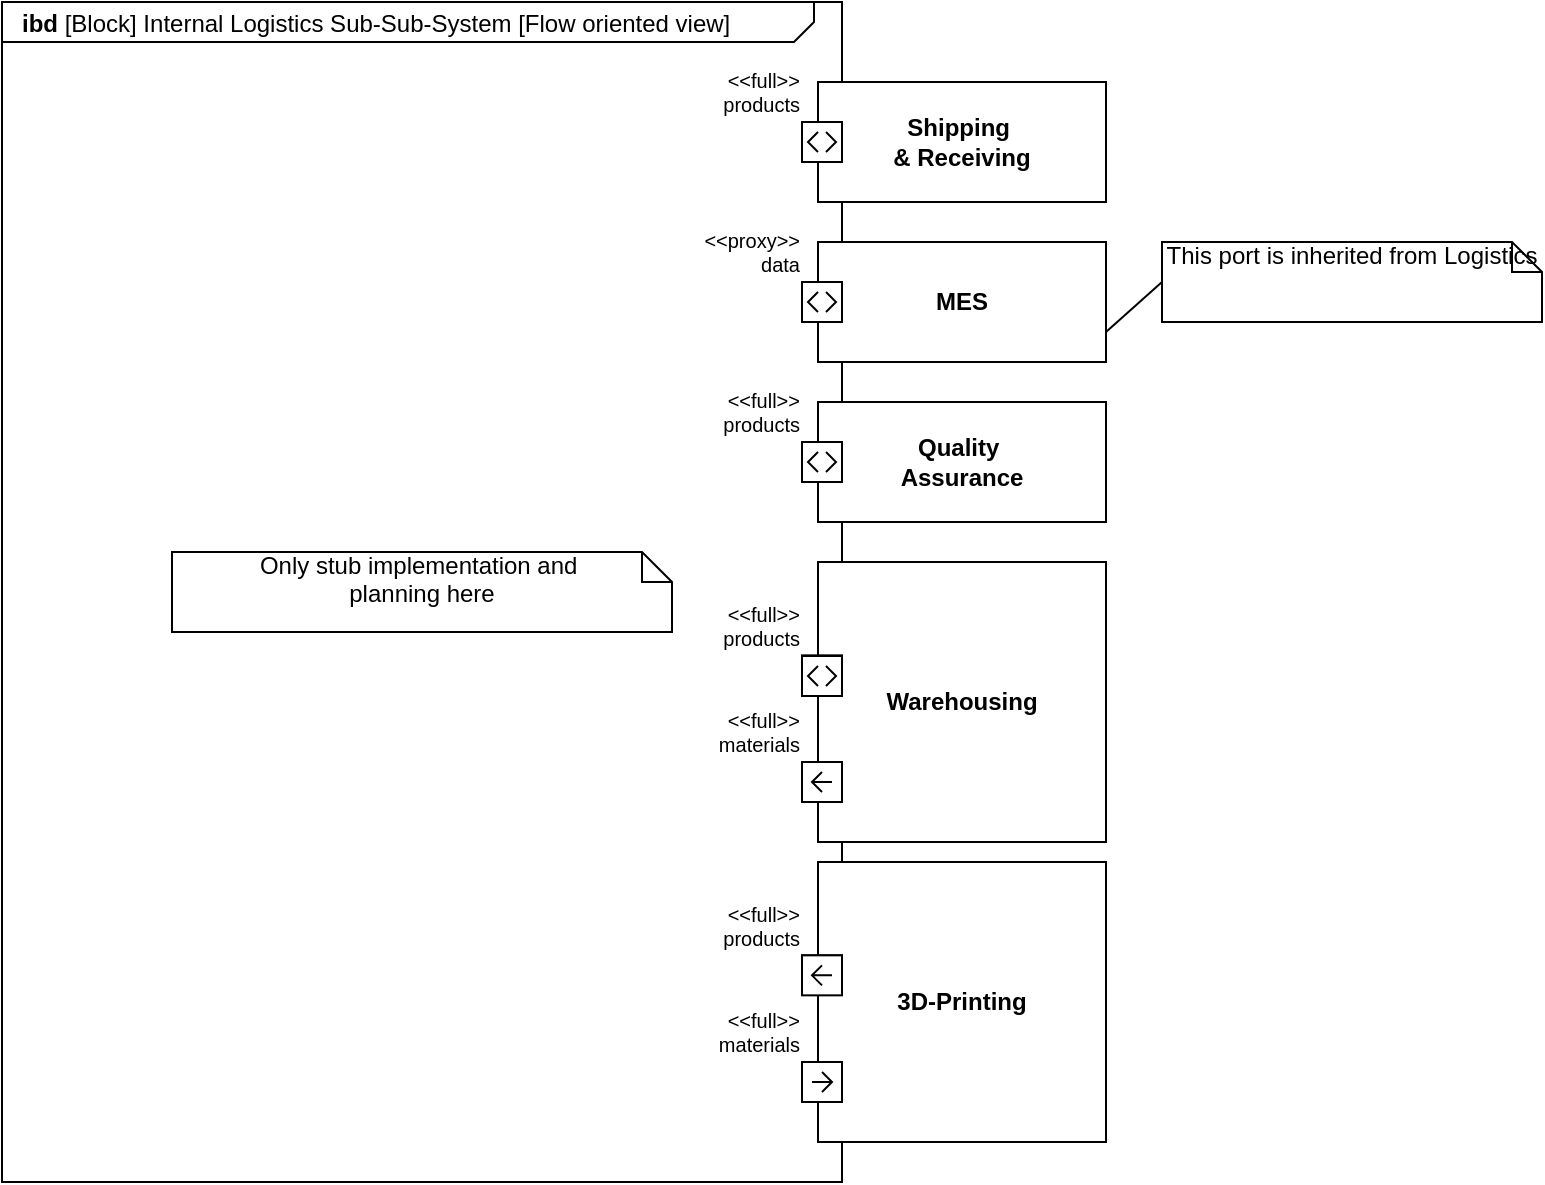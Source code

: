 <mxfile version="24.8.4">
  <diagram name="Seite-1" id="jI7MvivBW4wJyojLt8Jf">
    <mxGraphModel dx="978" dy="687" grid="1" gridSize="10" guides="1" tooltips="1" connect="1" arrows="1" fold="1" page="1" pageScale="1" pageWidth="827" pageHeight="1169" math="0" shadow="0">
      <root>
        <mxCell id="0" />
        <mxCell id="1" parent="0" />
        <mxCell id="MTa_AIZH51s-TqAGsz_J-1" value="&lt;p style=&quot;margin:0px;margin-top:4px;margin-left:10px;text-align:left;&quot;&gt;&lt;b&gt;ibd&lt;/b&gt; [Block] Internal Logistics Sub-Sub-System [Flow oriented view]&lt;br&gt;&lt;/p&gt;" style="html=1;shape=mxgraph.sysml.package;labelX=406;align=left;spacingLeft=10;overflow=fill;recursiveResize=0;" parent="1" vertex="1">
          <mxGeometry x="110" y="120" width="420" height="590" as="geometry" />
        </mxCell>
        <mxCell id="MTa_AIZH51s-TqAGsz_J-15" value="MES" style="html=1;shape=mxgraph.sysml.port1;fontStyle=1;whiteSpace=wrap;align=center;" parent="1" vertex="1">
          <mxGeometry x="510" y="240" width="160" height="60" as="geometry" />
        </mxCell>
        <mxCell id="MTa_AIZH51s-TqAGsz_J-16" value="&amp;lt;&amp;lt;proxy&amp;gt;&amp;gt;&lt;br&gt;data" style="strokeColor=inherit;fillColor=inherit;gradientColor=inherit;shape=rect;points=[[0,0.5,0]];html=1;resizable=1;align=right;verticalAlign=bottom;labelPosition=left;verticalLabelPosition=top;labelBackgroundColor=none;fontSize=10;paart=1;" parent="MTa_AIZH51s-TqAGsz_J-15" vertex="1">
          <mxGeometry y="20" width="20" height="20" as="geometry" />
        </mxCell>
        <mxCell id="MTa_AIZH51s-TqAGsz_J-40" value="" style="html=1;shape=mxgraph.sysml.port;sysMLPortType=doubleH;" parent="MTa_AIZH51s-TqAGsz_J-15" vertex="1">
          <mxGeometry y="20" width="20" height="20" as="geometry" />
        </mxCell>
        <mxCell id="MTa_AIZH51s-TqAGsz_J-17" value="&lt;div&gt;Shipping&amp;nbsp;&lt;/div&gt;&lt;div&gt;&amp;amp; Receiving&lt;/div&gt;" style="html=1;shape=mxgraph.sysml.port1;fontStyle=1;whiteSpace=wrap;align=center;" parent="1" vertex="1">
          <mxGeometry x="510" y="160" width="160" height="60" as="geometry" />
        </mxCell>
        <mxCell id="MTa_AIZH51s-TqAGsz_J-18" value="&lt;div&gt;&amp;lt;&amp;lt;full&amp;gt;&amp;gt;&lt;/div&gt;&lt;div&gt;products&lt;/div&gt;" style="strokeColor=inherit;fillColor=inherit;gradientColor=inherit;shape=rect;points=[[0,0.5,0]];html=1;resizable=1;align=right;verticalAlign=bottom;labelPosition=left;verticalLabelPosition=top;labelBackgroundColor=none;fontSize=10;paart=1;" parent="MTa_AIZH51s-TqAGsz_J-17" vertex="1">
          <mxGeometry y="20" width="20" height="20" as="geometry" />
        </mxCell>
        <mxCell id="MTa_AIZH51s-TqAGsz_J-33" value="" style="html=1;shape=mxgraph.sysml.port;sysMLPortType=doubleH;" parent="MTa_AIZH51s-TqAGsz_J-17" vertex="1">
          <mxGeometry y="20" width="20" height="20" as="geometry" />
        </mxCell>
        <mxCell id="MTa_AIZH51s-TqAGsz_J-19" value="&lt;div&gt;Quality&amp;nbsp;&lt;/div&gt;&lt;div&gt;Assurance&lt;/div&gt;" style="html=1;shape=mxgraph.sysml.port1;fontStyle=1;whiteSpace=wrap;align=center;" parent="1" vertex="1">
          <mxGeometry x="510" y="320" width="160" height="60" as="geometry" />
        </mxCell>
        <mxCell id="MTa_AIZH51s-TqAGsz_J-20" value="&lt;div&gt;&amp;lt;&amp;lt;full&amp;gt;&amp;gt;&lt;/div&gt;&lt;div&gt;products&lt;/div&gt;" style="strokeColor=inherit;fillColor=inherit;gradientColor=inherit;shape=mxgraph.sysml.port;html=1;resizable=1;align=right;verticalAlign=bottom;labelPosition=left;verticalLabelPosition=top;labelBackgroundColor=none;fontSize=10;paart=1;sysMLPortType=doubleH;" parent="MTa_AIZH51s-TqAGsz_J-19" vertex="1">
          <mxGeometry y="20" width="20" height="20" as="geometry" />
        </mxCell>
        <mxCell id="MTa_AIZH51s-TqAGsz_J-21" value="Warehousing" style="html=1;shape=mxgraph.sysml.port1;fontStyle=1;whiteSpace=wrap;align=center;" parent="1" vertex="1">
          <mxGeometry x="510" y="400" width="160" height="140" as="geometry" />
        </mxCell>
        <mxCell id="MTa_AIZH51s-TqAGsz_J-22" value="&lt;div&gt;&amp;lt;&amp;lt;full&amp;gt;&amp;gt;&lt;/div&gt;&lt;div&gt;products&lt;br&gt;&lt;/div&gt;" style="strokeColor=inherit;fillColor=inherit;gradientColor=inherit;shape=rect;points=[[0,0.5,0]];html=1;resizable=1;align=right;verticalAlign=bottom;labelPosition=left;verticalLabelPosition=top;labelBackgroundColor=none;fontSize=10;paart=1;" parent="MTa_AIZH51s-TqAGsz_J-21" vertex="1">
          <mxGeometry y="46.67" width="20" height="13.33" as="geometry" />
        </mxCell>
        <mxCell id="MTa_AIZH51s-TqAGsz_J-23" value="&lt;div&gt;&amp;lt;&amp;lt;full&amp;gt;&amp;gt;&lt;/div&gt;&lt;div&gt;materials&lt;/div&gt;" style="strokeColor=inherit;fillColor=inherit;gradientColor=inherit;shape=rect;points=[[0,0.5,0]];html=1;resizable=1;align=right;verticalAlign=bottom;labelPosition=left;verticalLabelPosition=top;labelBackgroundColor=none;fontSize=10;paart=1;" parent="MTa_AIZH51s-TqAGsz_J-21" vertex="1">
          <mxGeometry y="100" width="20" height="20" as="geometry" />
        </mxCell>
        <mxCell id="MTa_AIZH51s-TqAGsz_J-34" value="" style="html=1;shape=mxgraph.sysml.port;sysMLPortType=doubleH;" parent="MTa_AIZH51s-TqAGsz_J-21" vertex="1">
          <mxGeometry y="47" width="20" height="20" as="geometry" />
        </mxCell>
        <mxCell id="MTa_AIZH51s-TqAGsz_J-35" value="" style="html=1;shape=mxgraph.sysml.port;sysMLPortType=flowN;rotation=-90;" parent="MTa_AIZH51s-TqAGsz_J-21" vertex="1">
          <mxGeometry y="100" width="20" height="20" as="geometry" />
        </mxCell>
        <mxCell id="MTa_AIZH51s-TqAGsz_J-24" value="3D-Printing" style="html=1;shape=mxgraph.sysml.port1;fontStyle=1;whiteSpace=wrap;align=center;" parent="1" vertex="1">
          <mxGeometry x="510" y="550" width="160" height="140" as="geometry" />
        </mxCell>
        <mxCell id="MTa_AIZH51s-TqAGsz_J-25" value="&lt;div&gt;&amp;lt;&amp;lt;full&amp;gt;&amp;gt;&lt;/div&gt;&lt;div&gt;products&lt;br&gt;&lt;/div&gt;" style="strokeColor=inherit;fillColor=inherit;gradientColor=inherit;shape=rect;points=[[0,0.5,0]];html=1;resizable=1;align=right;verticalAlign=bottom;labelPosition=left;verticalLabelPosition=top;labelBackgroundColor=none;fontSize=10;paart=1;" parent="MTa_AIZH51s-TqAGsz_J-24" vertex="1">
          <mxGeometry y="46.67" width="20" height="13.33" as="geometry" />
        </mxCell>
        <mxCell id="MTa_AIZH51s-TqAGsz_J-26" value="&lt;div&gt;&amp;lt;&amp;lt;full&amp;gt;&amp;gt;&lt;/div&gt;&lt;div&gt;materials&lt;/div&gt;" style="strokeColor=inherit;fillColor=inherit;gradientColor=inherit;shape=rect;points=[[0,0.5,0]];html=1;resizable=1;align=right;verticalAlign=bottom;labelPosition=left;verticalLabelPosition=top;labelBackgroundColor=none;fontSize=10;paart=1;" parent="MTa_AIZH51s-TqAGsz_J-24" vertex="1">
          <mxGeometry y="100" width="20" height="20" as="geometry" />
        </mxCell>
        <mxCell id="MTa_AIZH51s-TqAGsz_J-37" value="" style="html=1;shape=mxgraph.sysml.port;sysMLPortType=flowN;rotation=90;" parent="MTa_AIZH51s-TqAGsz_J-24" vertex="1">
          <mxGeometry y="100" width="20" height="20" as="geometry" />
        </mxCell>
        <mxCell id="MTa_AIZH51s-TqAGsz_J-39" value="" style="html=1;shape=mxgraph.sysml.port;sysMLPortType=flowN;rotation=-90;" parent="MTa_AIZH51s-TqAGsz_J-24" vertex="1">
          <mxGeometry y="46.67" width="20" height="20" as="geometry" />
        </mxCell>
        <mxCell id="MTa_AIZH51s-TqAGsz_J-41" value="&lt;div&gt;Only stub implementation and&amp;nbsp;&lt;/div&gt;&lt;div&gt;planning here&lt;/div&gt;" style="shape=note;size=15;spacingLeft=5;html=1;overflow=fill;whiteSpace=wrap;" parent="1" vertex="1">
          <mxGeometry x="195" y="395" width="250" height="40" as="geometry" />
        </mxCell>
        <mxCell id="fqj0api4vB0nFq9oIrcE-1" value="This port is inherited from Logistics" style="shape=note;size=15;spacingLeft=5;html=1;overflow=fill;whiteSpace=wrap;" vertex="1" parent="1">
          <mxGeometry x="690" y="240" width="190" height="40" as="geometry" />
        </mxCell>
        <mxCell id="fqj0api4vB0nFq9oIrcE-2" style="rounded=0;orthogonalLoop=1;jettySize=auto;html=1;exitX=0;exitY=0.5;exitDx=0;exitDy=0;exitPerimeter=0;entryX=0.95;entryY=0.75;entryDx=0;entryDy=0;entryPerimeter=0;endArrow=none;endFill=0;" edge="1" parent="1" source="fqj0api4vB0nFq9oIrcE-1" target="MTa_AIZH51s-TqAGsz_J-15">
          <mxGeometry relative="1" as="geometry" />
        </mxCell>
      </root>
    </mxGraphModel>
  </diagram>
</mxfile>
